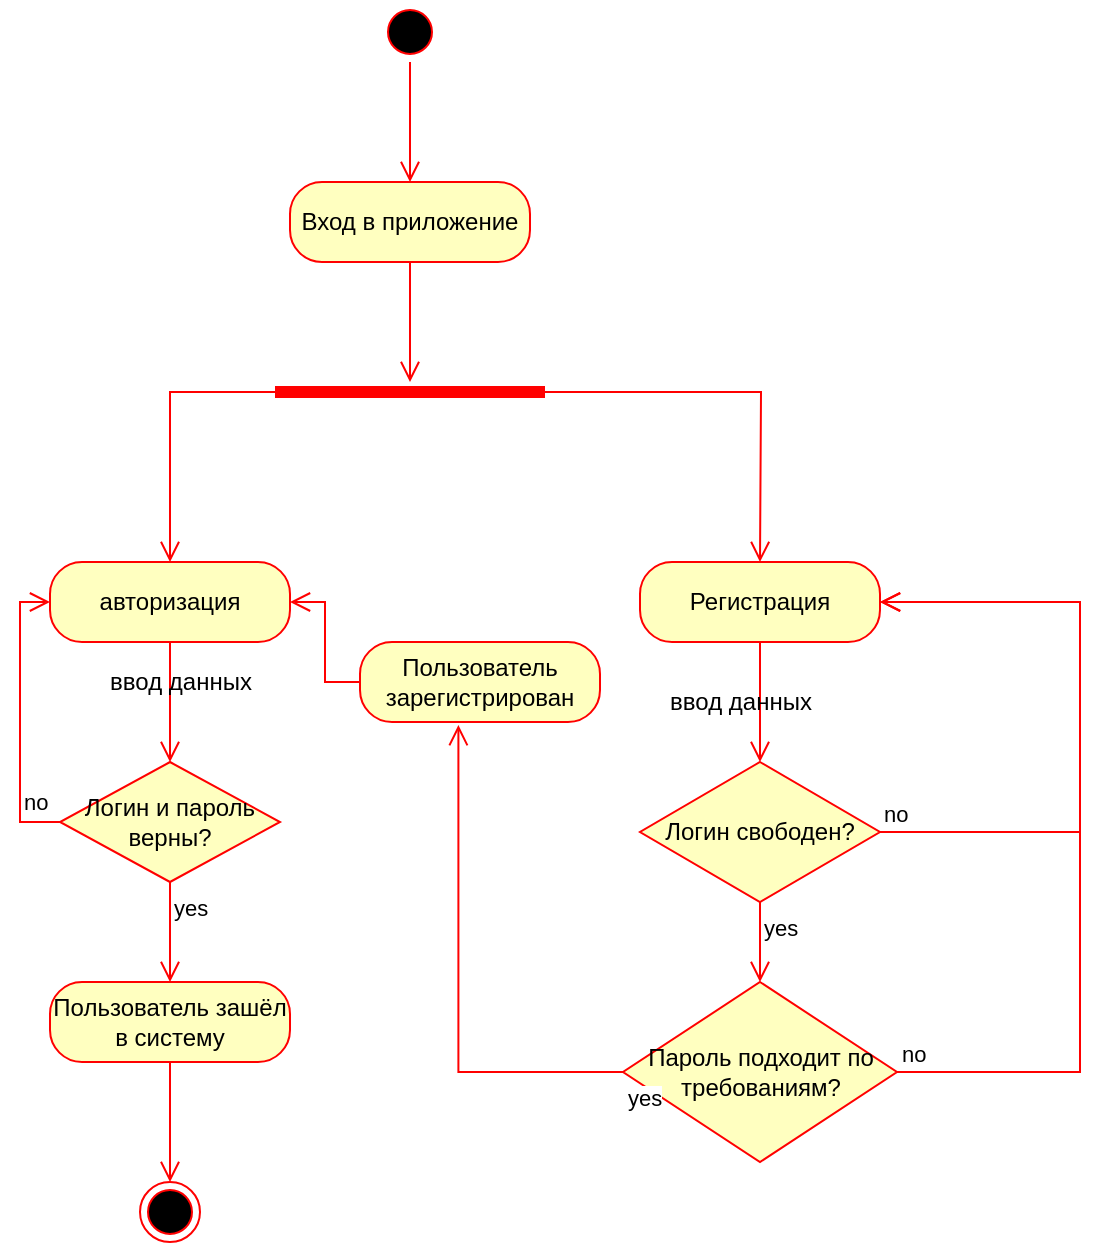 <mxfile version="21.0.8" type="device"><diagram name="Страница 1" id="04UGm6HwLs_WC1aA-Q_0"><mxGraphModel dx="778" dy="405" grid="1" gridSize="10" guides="1" tooltips="1" connect="1" arrows="1" fold="1" page="1" pageScale="1" pageWidth="1654" pageHeight="2336" math="0" shadow="0"><root><mxCell id="0"/><mxCell id="1" parent="0"/><mxCell id="6QDSLoof9HDHKooid--5-1" value="" style="ellipse;html=1;shape=startState;fillColor=#000000;strokeColor=#ff0000;" vertex="1" parent="1"><mxGeometry x="680" y="130" width="30" height="30" as="geometry"/></mxCell><mxCell id="6QDSLoof9HDHKooid--5-2" value="" style="edgeStyle=orthogonalEdgeStyle;html=1;verticalAlign=bottom;endArrow=open;endSize=8;strokeColor=#ff0000;rounded=0;" edge="1" source="6QDSLoof9HDHKooid--5-1" parent="1"><mxGeometry relative="1" as="geometry"><mxPoint x="695" y="220" as="targetPoint"/></mxGeometry></mxCell><mxCell id="6QDSLoof9HDHKooid--5-3" value="Вход в приложение" style="rounded=1;whiteSpace=wrap;html=1;arcSize=40;fontColor=#000000;fillColor=#ffffc0;strokeColor=#ff0000;" vertex="1" parent="1"><mxGeometry x="635" y="220" width="120" height="40" as="geometry"/></mxCell><mxCell id="6QDSLoof9HDHKooid--5-4" value="" style="edgeStyle=orthogonalEdgeStyle;html=1;verticalAlign=bottom;endArrow=open;endSize=8;strokeColor=#ff0000;rounded=0;" edge="1" source="6QDSLoof9HDHKooid--5-3" parent="1"><mxGeometry relative="1" as="geometry"><mxPoint x="695" y="320" as="targetPoint"/></mxGeometry></mxCell><mxCell id="6QDSLoof9HDHKooid--5-5" value="" style="shape=line;html=1;strokeWidth=6;strokeColor=#ff0000;" vertex="1" parent="1"><mxGeometry x="627.5" y="320" width="135" height="10" as="geometry"/></mxCell><mxCell id="6QDSLoof9HDHKooid--5-6" value="" style="edgeStyle=orthogonalEdgeStyle;html=1;verticalAlign=bottom;endArrow=open;endSize=8;strokeColor=#ff0000;rounded=0;" edge="1" source="6QDSLoof9HDHKooid--5-5" parent="1"><mxGeometry relative="1" as="geometry"><mxPoint x="870" y="410" as="targetPoint"/></mxGeometry></mxCell><mxCell id="6QDSLoof9HDHKooid--5-9" value="Регистрация" style="rounded=1;whiteSpace=wrap;html=1;arcSize=40;fontColor=#000000;fillColor=#ffffc0;strokeColor=#ff0000;" vertex="1" parent="1"><mxGeometry x="810" y="410" width="120" height="40" as="geometry"/></mxCell><mxCell id="6QDSLoof9HDHKooid--5-10" value="" style="edgeStyle=orthogonalEdgeStyle;html=1;verticalAlign=bottom;endArrow=open;endSize=8;strokeColor=#ff0000;rounded=0;" edge="1" source="6QDSLoof9HDHKooid--5-9" parent="1"><mxGeometry relative="1" as="geometry"><mxPoint x="870" y="510" as="targetPoint"/></mxGeometry></mxCell><mxCell id="6QDSLoof9HDHKooid--5-11" value="авторизация" style="rounded=1;whiteSpace=wrap;html=1;arcSize=40;fontColor=#000000;fillColor=#ffffc0;strokeColor=#ff0000;" vertex="1" parent="1"><mxGeometry x="515" y="410" width="120" height="40" as="geometry"/></mxCell><mxCell id="6QDSLoof9HDHKooid--5-12" value="" style="edgeStyle=orthogonalEdgeStyle;html=1;verticalAlign=bottom;endArrow=open;endSize=8;strokeColor=#ff0000;rounded=0;" edge="1" source="6QDSLoof9HDHKooid--5-11" parent="1"><mxGeometry relative="1" as="geometry"><mxPoint x="575" y="510" as="targetPoint"/></mxGeometry></mxCell><mxCell id="6QDSLoof9HDHKooid--5-13" value="" style="edgeStyle=orthogonalEdgeStyle;html=1;verticalAlign=bottom;endArrow=open;endSize=8;strokeColor=#ff0000;rounded=0;exitX=0;exitY=0.5;exitDx=0;exitDy=0;exitPerimeter=0;" edge="1" parent="1" source="6QDSLoof9HDHKooid--5-5" target="6QDSLoof9HDHKooid--5-11"><mxGeometry relative="1" as="geometry"><mxPoint x="880" y="420" as="targetPoint"/><mxPoint x="773" y="335" as="sourcePoint"/></mxGeometry></mxCell><mxCell id="6QDSLoof9HDHKooid--5-14" value="Логин и пароль верны?" style="rhombus;whiteSpace=wrap;html=1;fontColor=#000000;fillColor=#ffffc0;strokeColor=#ff0000;" vertex="1" parent="1"><mxGeometry x="520" y="510" width="110" height="60" as="geometry"/></mxCell><mxCell id="6QDSLoof9HDHKooid--5-15" value="no" style="edgeStyle=orthogonalEdgeStyle;html=1;align=left;verticalAlign=bottom;endArrow=open;endSize=8;strokeColor=#ff0000;rounded=0;exitX=0;exitY=0.5;exitDx=0;exitDy=0;entryX=0;entryY=0.5;entryDx=0;entryDy=0;" edge="1" source="6QDSLoof9HDHKooid--5-14" parent="1" target="6QDSLoof9HDHKooid--5-11"><mxGeometry x="-0.704" relative="1" as="geometry"><mxPoint x="460" y="470" as="targetPoint"/><Array as="points"><mxPoint x="500" y="540"/><mxPoint x="500" y="430"/></Array><mxPoint as="offset"/></mxGeometry></mxCell><mxCell id="6QDSLoof9HDHKooid--5-16" value="yes" style="edgeStyle=orthogonalEdgeStyle;html=1;align=left;verticalAlign=top;endArrow=open;endSize=8;strokeColor=#ff0000;rounded=0;" edge="1" source="6QDSLoof9HDHKooid--5-14" parent="1"><mxGeometry x="-1" relative="1" as="geometry"><mxPoint x="575" y="620" as="targetPoint"/><Array as="points"><mxPoint x="575" y="610"/></Array></mxGeometry></mxCell><mxCell id="6QDSLoof9HDHKooid--5-19" value="Логин свободен?" style="rhombus;whiteSpace=wrap;html=1;fontColor=#000000;fillColor=#ffffc0;strokeColor=#ff0000;" vertex="1" parent="1"><mxGeometry x="810" y="510" width="120" height="70" as="geometry"/></mxCell><mxCell id="6QDSLoof9HDHKooid--5-20" value="no" style="edgeStyle=orthogonalEdgeStyle;html=1;align=left;verticalAlign=bottom;endArrow=open;endSize=8;strokeColor=#ff0000;rounded=0;" edge="1" source="6QDSLoof9HDHKooid--5-19" parent="1" target="6QDSLoof9HDHKooid--5-9"><mxGeometry x="-1" relative="1" as="geometry"><mxPoint x="1030" y="530" as="targetPoint"/><Array as="points"><mxPoint x="1030" y="545"/><mxPoint x="1030" y="430"/></Array></mxGeometry></mxCell><mxCell id="6QDSLoof9HDHKooid--5-21" value="yes" style="edgeStyle=orthogonalEdgeStyle;html=1;align=left;verticalAlign=top;endArrow=open;endSize=8;strokeColor=#ff0000;rounded=0;" edge="1" source="6QDSLoof9HDHKooid--5-19" parent="1" target="6QDSLoof9HDHKooid--5-24"><mxGeometry x="-1" relative="1" as="geometry"><mxPoint x="870" y="620" as="targetPoint"/><Array as="points"/></mxGeometry></mxCell><mxCell id="6QDSLoof9HDHKooid--5-22" value="ввод данных" style="text;html=1;align=center;verticalAlign=middle;resizable=0;points=[];autosize=1;strokeColor=none;fillColor=none;" vertex="1" parent="1"><mxGeometry x="535" y="455" width="90" height="30" as="geometry"/></mxCell><mxCell id="6QDSLoof9HDHKooid--5-23" value="ввод данных" style="text;html=1;align=center;verticalAlign=middle;resizable=0;points=[];autosize=1;strokeColor=none;fillColor=none;" vertex="1" parent="1"><mxGeometry x="815" y="465" width="90" height="30" as="geometry"/></mxCell><mxCell id="6QDSLoof9HDHKooid--5-24" value="Пароль подходит по требованиям?" style="rhombus;whiteSpace=wrap;html=1;fontColor=#000000;fillColor=#ffffc0;strokeColor=#ff0000;" vertex="1" parent="1"><mxGeometry x="801.5" y="620" width="137" height="90" as="geometry"/></mxCell><mxCell id="6QDSLoof9HDHKooid--5-25" value="no" style="edgeStyle=orthogonalEdgeStyle;html=1;align=left;verticalAlign=bottom;endArrow=open;endSize=8;strokeColor=#ff0000;rounded=0;" edge="1" source="6QDSLoof9HDHKooid--5-24" parent="1" target="6QDSLoof9HDHKooid--5-9"><mxGeometry x="-1" relative="1" as="geometry"><mxPoint x="1017" y="640" as="targetPoint"/><Array as="points"><mxPoint x="1030" y="665"/><mxPoint x="1030" y="430"/></Array></mxGeometry></mxCell><mxCell id="6QDSLoof9HDHKooid--5-26" value="yes" style="edgeStyle=orthogonalEdgeStyle;html=1;align=left;verticalAlign=top;endArrow=open;endSize=8;strokeColor=#ff0000;rounded=0;exitX=0;exitY=0.5;exitDx=0;exitDy=0;entryX=0.41;entryY=1.039;entryDx=0;entryDy=0;entryPerimeter=0;" edge="1" source="6QDSLoof9HDHKooid--5-24" parent="1" target="6QDSLoof9HDHKooid--5-27"><mxGeometry x="-1" relative="1" as="geometry"><mxPoint x="870" y="760" as="targetPoint"/><Array as="points"><mxPoint x="719" y="665"/></Array></mxGeometry></mxCell><mxCell id="6QDSLoof9HDHKooid--5-27" value="Пользователь зарегистрирован" style="rounded=1;whiteSpace=wrap;html=1;arcSize=40;fontColor=#000000;fillColor=#ffffc0;strokeColor=#ff0000;" vertex="1" parent="1"><mxGeometry x="670" y="450" width="120" height="40" as="geometry"/></mxCell><mxCell id="6QDSLoof9HDHKooid--5-28" value="" style="edgeStyle=orthogonalEdgeStyle;html=1;verticalAlign=bottom;endArrow=open;endSize=8;strokeColor=#ff0000;rounded=0;" edge="1" source="6QDSLoof9HDHKooid--5-27" parent="1" target="6QDSLoof9HDHKooid--5-11"><mxGeometry relative="1" as="geometry"><mxPoint x="730" y="550" as="targetPoint"/></mxGeometry></mxCell><mxCell id="6QDSLoof9HDHKooid--5-29" value="Пользователь зашёл в систему" style="rounded=1;whiteSpace=wrap;html=1;arcSize=40;fontColor=#000000;fillColor=#ffffc0;strokeColor=#ff0000;" vertex="1" parent="1"><mxGeometry x="515" y="620" width="120" height="40" as="geometry"/></mxCell><mxCell id="6QDSLoof9HDHKooid--5-30" value="" style="edgeStyle=orthogonalEdgeStyle;html=1;verticalAlign=bottom;endArrow=open;endSize=8;strokeColor=#ff0000;rounded=0;" edge="1" source="6QDSLoof9HDHKooid--5-29" parent="1"><mxGeometry relative="1" as="geometry"><mxPoint x="575" y="720" as="targetPoint"/></mxGeometry></mxCell><mxCell id="6QDSLoof9HDHKooid--5-31" value="" style="ellipse;html=1;shape=endState;fillColor=#000000;strokeColor=#ff0000;" vertex="1" parent="1"><mxGeometry x="560" y="720" width="30" height="30" as="geometry"/></mxCell></root></mxGraphModel></diagram></mxfile>